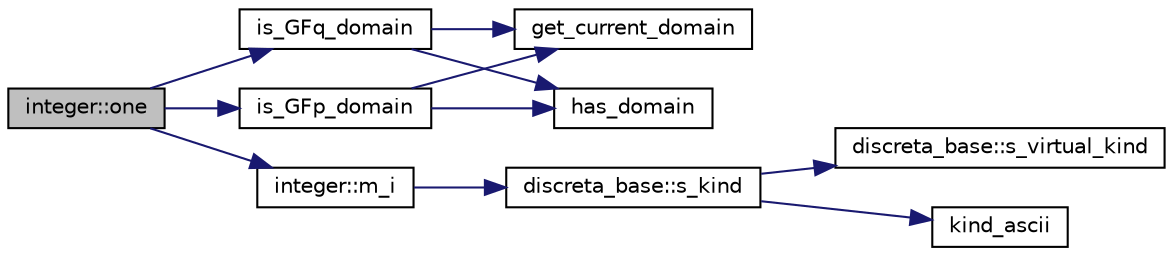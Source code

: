 digraph "integer::one"
{
  edge [fontname="Helvetica",fontsize="10",labelfontname="Helvetica",labelfontsize="10"];
  node [fontname="Helvetica",fontsize="10",shape=record];
  rankdir="LR";
  Node1696 [label="integer::one",height=0.2,width=0.4,color="black", fillcolor="grey75", style="filled", fontcolor="black"];
  Node1696 -> Node1697 [color="midnightblue",fontsize="10",style="solid",fontname="Helvetica"];
  Node1697 [label="is_GFp_domain",height=0.2,width=0.4,color="black", fillcolor="white", style="filled",URL="$d9/d60/discreta_8h.html#ab75527270302df466fc6f6e355775c13"];
  Node1697 -> Node1698 [color="midnightblue",fontsize="10",style="solid",fontname="Helvetica"];
  Node1698 [label="has_domain",height=0.2,width=0.4,color="black", fillcolor="white", style="filled",URL="$db/d2f/domain_8_c.html#af7df1c554310c6214b2900bf6ca7ac81"];
  Node1697 -> Node1699 [color="midnightblue",fontsize="10",style="solid",fontname="Helvetica"];
  Node1699 [label="get_current_domain",height=0.2,width=0.4,color="black", fillcolor="white", style="filled",URL="$db/d2f/domain_8_c.html#a80481fde3a59aaeeb648f8c5392269f7"];
  Node1696 -> Node1700 [color="midnightblue",fontsize="10",style="solid",fontname="Helvetica"];
  Node1700 [label="integer::m_i",height=0.2,width=0.4,color="black", fillcolor="white", style="filled",URL="$d0/de5/classinteger.html#a869091f0a0f35f5354c8c4a70250e8a9"];
  Node1700 -> Node1701 [color="midnightblue",fontsize="10",style="solid",fontname="Helvetica"];
  Node1701 [label="discreta_base::s_kind",height=0.2,width=0.4,color="black", fillcolor="white", style="filled",URL="$d7/d71/classdiscreta__base.html#a8a830025c74adbbc3362418a7c2ba157"];
  Node1701 -> Node1702 [color="midnightblue",fontsize="10",style="solid",fontname="Helvetica"];
  Node1702 [label="discreta_base::s_virtual_kind",height=0.2,width=0.4,color="black", fillcolor="white", style="filled",URL="$d7/d71/classdiscreta__base.html#a52778a6d6943a468be083d0785d418fb"];
  Node1701 -> Node1703 [color="midnightblue",fontsize="10",style="solid",fontname="Helvetica"];
  Node1703 [label="kind_ascii",height=0.2,width=0.4,color="black", fillcolor="white", style="filled",URL="$d9/d60/discreta_8h.html#ad0ce825a9f29bc6cec27e1b64cfe27bf"];
  Node1696 -> Node1704 [color="midnightblue",fontsize="10",style="solid",fontname="Helvetica"];
  Node1704 [label="is_GFq_domain",height=0.2,width=0.4,color="black", fillcolor="white", style="filled",URL="$d9/d60/discreta_8h.html#af695b4599bda7a0400772172c9eeff64"];
  Node1704 -> Node1698 [color="midnightblue",fontsize="10",style="solid",fontname="Helvetica"];
  Node1704 -> Node1699 [color="midnightblue",fontsize="10",style="solid",fontname="Helvetica"];
}
